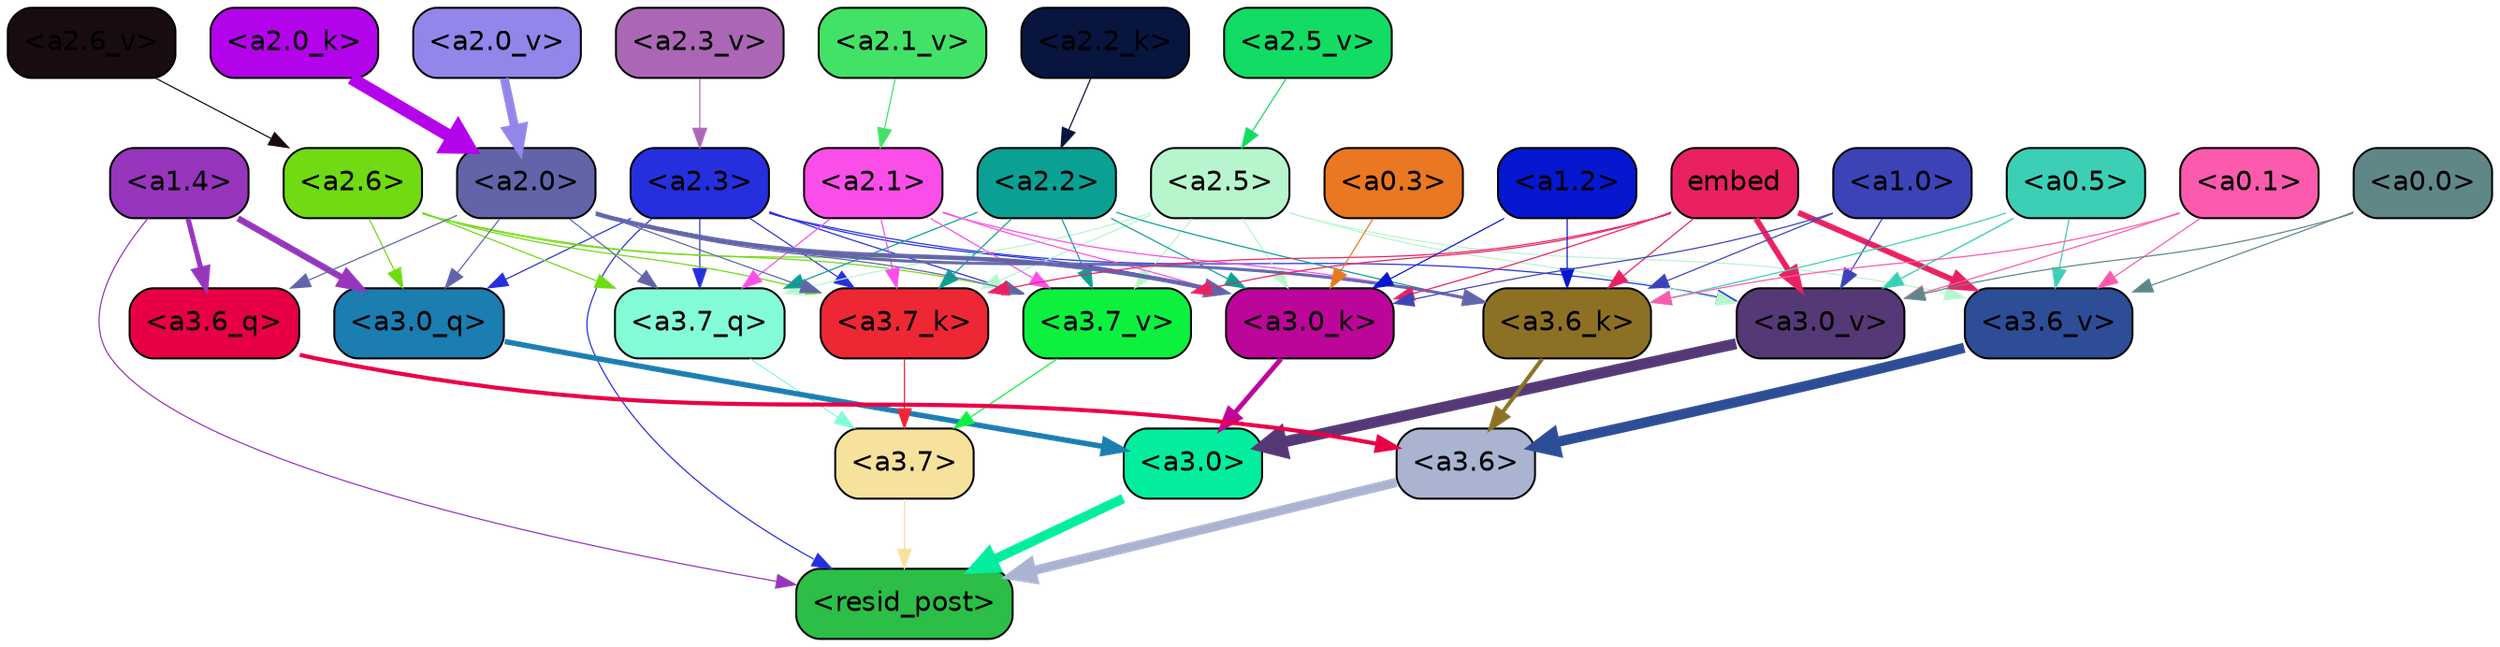 strict digraph "" {
	graph [bgcolor=transparent,
		layout=dot,
		overlap=false,
		splines=true
	];
	"<a3.7>"	[color=black,
		fillcolor="#f6e29d",
		fontname=Helvetica,
		shape=box,
		style="filled, rounded"];
	"<resid_post>"	[color=black,
		fillcolor="#2cbe46",
		fontname=Helvetica,
		shape=box,
		style="filled, rounded"];
	"<a3.7>" -> "<resid_post>"	[color="#f6e29d",
		penwidth=0.6];
	"<a3.6>"	[color=black,
		fillcolor="#aab4d1",
		fontname=Helvetica,
		shape=box,
		style="filled, rounded"];
	"<a3.6>" -> "<resid_post>"	[color="#aab4d1",
		penwidth=4.753257989883423];
	"<a3.0>"	[color=black,
		fillcolor="#02ed9f",
		fontname=Helvetica,
		shape=box,
		style="filled, rounded"];
	"<a3.0>" -> "<resid_post>"	[color="#02ed9f",
		penwidth=4.90053927898407];
	"<a2.3>"	[color=black,
		fillcolor="#262fdd",
		fontname=Helvetica,
		shape=box,
		style="filled, rounded"];
	"<a2.3>" -> "<resid_post>"	[color="#262fdd",
		penwidth=0.6];
	"<a3.7_q>"	[color=black,
		fillcolor="#83fcd7",
		fontname=Helvetica,
		shape=box,
		style="filled, rounded"];
	"<a2.3>" -> "<a3.7_q>"	[color="#262fdd",
		penwidth=0.6];
	"<a3.0_q>"	[color=black,
		fillcolor="#1b7db0",
		fontname=Helvetica,
		shape=box,
		style="filled, rounded"];
	"<a2.3>" -> "<a3.0_q>"	[color="#262fdd",
		penwidth=0.6];
	"<a3.7_k>"	[color=black,
		fillcolor="#ed2733",
		fontname=Helvetica,
		shape=box,
		style="filled, rounded"];
	"<a2.3>" -> "<a3.7_k>"	[color="#262fdd",
		penwidth=0.6];
	"<a3.0_k>"	[color=black,
		fillcolor="#bc0599",
		fontname=Helvetica,
		shape=box,
		style="filled, rounded"];
	"<a2.3>" -> "<a3.0_k>"	[color="#262fdd",
		penwidth=0.6];
	"<a3.7_v>"	[color=black,
		fillcolor="#0df03e",
		fontname=Helvetica,
		shape=box,
		style="filled, rounded"];
	"<a2.3>" -> "<a3.7_v>"	[color="#262fdd",
		penwidth=0.6];
	"<a3.0_v>"	[color=black,
		fillcolor="#543976",
		fontname=Helvetica,
		shape=box,
		style="filled, rounded"];
	"<a2.3>" -> "<a3.0_v>"	[color="#262fdd",
		penwidth=0.6];
	"<a1.4>"	[color=black,
		fillcolor="#9735bd",
		fontname=Helvetica,
		shape=box,
		style="filled, rounded"];
	"<a1.4>" -> "<resid_post>"	[color="#9735bd",
		penwidth=0.6];
	"<a3.6_q>"	[color=black,
		fillcolor="#e70045",
		fontname=Helvetica,
		shape=box,
		style="filled, rounded"];
	"<a1.4>" -> "<a3.6_q>"	[color="#9735bd",
		penwidth=2.6043437719345093];
	"<a1.4>" -> "<a3.0_q>"	[color="#9735bd",
		penwidth=3.2779015004634857];
	"<a3.7_q>" -> "<a3.7>"	[color="#83fcd7",
		penwidth=0.6];
	"<a3.6_q>" -> "<a3.6>"	[color="#e70045",
		penwidth=2.091020345687866];
	"<a3.0_q>" -> "<a3.0>"	[color="#1b7db0",
		penwidth=2.7421876192092896];
	"<a3.7_k>" -> "<a3.7>"	[color="#ed2733",
		penwidth=0.6];
	"<a3.6_k>"	[color=black,
		fillcolor="#8c7125",
		fontname=Helvetica,
		shape=box,
		style="filled, rounded"];
	"<a3.6_k>" -> "<a3.6>"	[color="#8c7125",
		penwidth=2.048597991466522];
	"<a3.0_k>" -> "<a3.0>"	[color="#bc0599",
		penwidth=2.476402521133423];
	"<a3.7_v>" -> "<a3.7>"	[color="#0df03e",
		penwidth=0.6];
	"<a3.6_v>"	[color=black,
		fillcolor="#2d4d96",
		fontname=Helvetica,
		shape=box,
		style="filled, rounded"];
	"<a3.6_v>" -> "<a3.6>"	[color="#2d4d96",
		penwidth=5.2550448179244995];
	"<a3.0_v>" -> "<a3.0>"	[color="#543976",
		penwidth=5.652270674705505];
	"<a2.6>"	[color=black,
		fillcolor="#70da12",
		fontname=Helvetica,
		shape=box,
		style="filled, rounded"];
	"<a2.6>" -> "<a3.7_q>"	[color="#70da12",
		penwidth=0.6];
	"<a2.6>" -> "<a3.0_q>"	[color="#70da12",
		penwidth=0.6];
	"<a2.6>" -> "<a3.7_k>"	[color="#70da12",
		penwidth=0.6];
	"<a2.6>" -> "<a3.0_k>"	[color="#70da12",
		penwidth=0.6];
	"<a2.6>" -> "<a3.7_v>"	[color="#70da12",
		penwidth=0.6];
	"<a2.5>"	[color=black,
		fillcolor="#b7f6cc",
		fontname=Helvetica,
		shape=box,
		style="filled, rounded"];
	"<a2.5>" -> "<a3.7_q>"	[color="#b7f6cc",
		penwidth=0.6];
	"<a2.5>" -> "<a3.7_k>"	[color="#b7f6cc",
		penwidth=0.6];
	"<a2.5>" -> "<a3.0_k>"	[color="#b7f6cc",
		penwidth=0.6];
	"<a2.5>" -> "<a3.7_v>"	[color="#b7f6cc",
		penwidth=0.6];
	"<a2.5>" -> "<a3.6_v>"	[color="#b7f6cc",
		penwidth=0.6];
	"<a2.5>" -> "<a3.0_v>"	[color="#b7f6cc",
		penwidth=0.6];
	"<a2.2>"	[color=black,
		fillcolor="#0ba094",
		fontname=Helvetica,
		shape=box,
		style="filled, rounded"];
	"<a2.2>" -> "<a3.7_q>"	[color="#0ba094",
		penwidth=0.6];
	"<a2.2>" -> "<a3.7_k>"	[color="#0ba094",
		penwidth=0.6];
	"<a2.2>" -> "<a3.6_k>"	[color="#0ba094",
		penwidth=0.6];
	"<a2.2>" -> "<a3.0_k>"	[color="#0ba094",
		penwidth=0.6];
	"<a2.2>" -> "<a3.7_v>"	[color="#0ba094",
		penwidth=0.6];
	"<a2.1>"	[color=black,
		fillcolor="#fb4ee9",
		fontname=Helvetica,
		shape=box,
		style="filled, rounded"];
	"<a2.1>" -> "<a3.7_q>"	[color="#fb4ee9",
		penwidth=0.6];
	"<a2.1>" -> "<a3.7_k>"	[color="#fb4ee9",
		penwidth=0.6];
	"<a2.1>" -> "<a3.6_k>"	[color="#fb4ee9",
		penwidth=0.6];
	"<a2.1>" -> "<a3.0_k>"	[color="#fb4ee9",
		penwidth=0.6];
	"<a2.1>" -> "<a3.7_v>"	[color="#fb4ee9",
		penwidth=0.6];
	"<a2.0>"	[color=black,
		fillcolor="#6164a8",
		fontname=Helvetica,
		shape=box,
		style="filled, rounded"];
	"<a2.0>" -> "<a3.7_q>"	[color="#6164a8",
		penwidth=0.6];
	"<a2.0>" -> "<a3.6_q>"	[color="#6164a8",
		penwidth=0.6];
	"<a2.0>" -> "<a3.0_q>"	[color="#6164a8",
		penwidth=0.6];
	"<a2.0>" -> "<a3.7_k>"	[color="#6164a8",
		penwidth=0.6];
	"<a2.0>" -> "<a3.6_k>"	[color="#6164a8",
		penwidth=1.5290023684501648];
	"<a2.0>" -> "<a3.0_k>"	[color="#6164a8",
		penwidth=2.2551413774490356];
	"<a2.0>" -> "<a3.7_v>"	[color="#6164a8",
		penwidth=0.6];
	embed	[color=black,
		fillcolor="#ea2161",
		fontname=Helvetica,
		shape=box,
		style="filled, rounded"];
	embed -> "<a3.7_k>"	[color="#ea2161",
		penwidth=0.6];
	embed -> "<a3.6_k>"	[color="#ea2161",
		penwidth=0.6];
	embed -> "<a3.0_k>"	[color="#ea2161",
		penwidth=0.6];
	embed -> "<a3.7_v>"	[color="#ea2161",
		penwidth=0.6];
	embed -> "<a3.6_v>"	[color="#ea2161",
		penwidth=2.9556376338005066];
	embed -> "<a3.0_v>"	[color="#ea2161",
		penwidth=2.972973108291626];
	"<a1.2>"	[color=black,
		fillcolor="#0517cf",
		fontname=Helvetica,
		shape=box,
		style="filled, rounded"];
	"<a1.2>" -> "<a3.6_k>"	[color="#0517cf",
		penwidth=0.6];
	"<a1.2>" -> "<a3.0_k>"	[color="#0517cf",
		penwidth=0.6];
	"<a1.0>"	[color=black,
		fillcolor="#3c43b7",
		fontname=Helvetica,
		shape=box,
		style="filled, rounded"];
	"<a1.0>" -> "<a3.6_k>"	[color="#3c43b7",
		penwidth=0.6];
	"<a1.0>" -> "<a3.0_k>"	[color="#3c43b7",
		penwidth=0.6];
	"<a1.0>" -> "<a3.0_v>"	[color="#3c43b7",
		penwidth=0.6];
	"<a0.5>"	[color=black,
		fillcolor="#3bd0b6",
		fontname=Helvetica,
		shape=box,
		style="filled, rounded"];
	"<a0.5>" -> "<a3.6_k>"	[color="#3bd0b6",
		penwidth=0.6];
	"<a0.5>" -> "<a3.6_v>"	[color="#3bd0b6",
		penwidth=0.6];
	"<a0.5>" -> "<a3.0_v>"	[color="#3bd0b6",
		penwidth=0.6790935099124908];
	"<a0.1>"	[color=black,
		fillcolor="#fc5aad",
		fontname=Helvetica,
		shape=box,
		style="filled, rounded"];
	"<a0.1>" -> "<a3.6_k>"	[color="#fc5aad",
		penwidth=0.6];
	"<a0.1>" -> "<a3.6_v>"	[color="#fc5aad",
		penwidth=0.6];
	"<a0.1>" -> "<a3.0_v>"	[color="#fc5aad",
		penwidth=0.6];
	"<a0.3>"	[color=black,
		fillcolor="#ea7722",
		fontname=Helvetica,
		shape=box,
		style="filled, rounded"];
	"<a0.3>" -> "<a3.0_k>"	[color="#ea7722",
		penwidth=0.6];
	"<a0.0>"	[color=black,
		fillcolor="#608788",
		fontname=Helvetica,
		shape=box,
		style="filled, rounded"];
	"<a0.0>" -> "<a3.6_v>"	[color="#608788",
		penwidth=0.6];
	"<a0.0>" -> "<a3.0_v>"	[color="#608788",
		penwidth=0.6];
	"<a2.2_k>"	[color=black,
		fillcolor="#07153f",
		fontname=Helvetica,
		shape=box,
		style="filled, rounded"];
	"<a2.2_k>" -> "<a2.2>"	[color="#07153f",
		penwidth=0.6];
	"<a2.0_k>"	[color=black,
		fillcolor="#b303eb",
		fontname=Helvetica,
		shape=box,
		style="filled, rounded"];
	"<a2.0_k>" -> "<a2.0>"	[color="#b303eb",
		penwidth=6.450865745544434];
	"<a2.6_v>"	[color=black,
		fillcolor="#180b12",
		fontname=Helvetica,
		shape=box,
		style="filled, rounded"];
	"<a2.6_v>" -> "<a2.6>"	[color="#180b12",
		penwidth=0.6];
	"<a2.5_v>"	[color=black,
		fillcolor="#12dc64",
		fontname=Helvetica,
		shape=box,
		style="filled, rounded"];
	"<a2.5_v>" -> "<a2.5>"	[color="#12dc64",
		penwidth=0.6];
	"<a2.3_v>"	[color=black,
		fillcolor="#ab67b5",
		fontname=Helvetica,
		shape=box,
		style="filled, rounded"];
	"<a2.3_v>" -> "<a2.3>"	[color="#ab67b5",
		penwidth=0.6];
	"<a2.1_v>"	[color=black,
		fillcolor="#42e266",
		fontname=Helvetica,
		shape=box,
		style="filled, rounded"];
	"<a2.1_v>" -> "<a2.1>"	[color="#42e266",
		penwidth=0.6];
	"<a2.0_v>"	[color=black,
		fillcolor="#9286eb",
		fontname=Helvetica,
		shape=box,
		style="filled, rounded"];
	"<a2.0_v>" -> "<a2.0>"	[color="#9286eb",
		penwidth=4.569358706474304];
}
